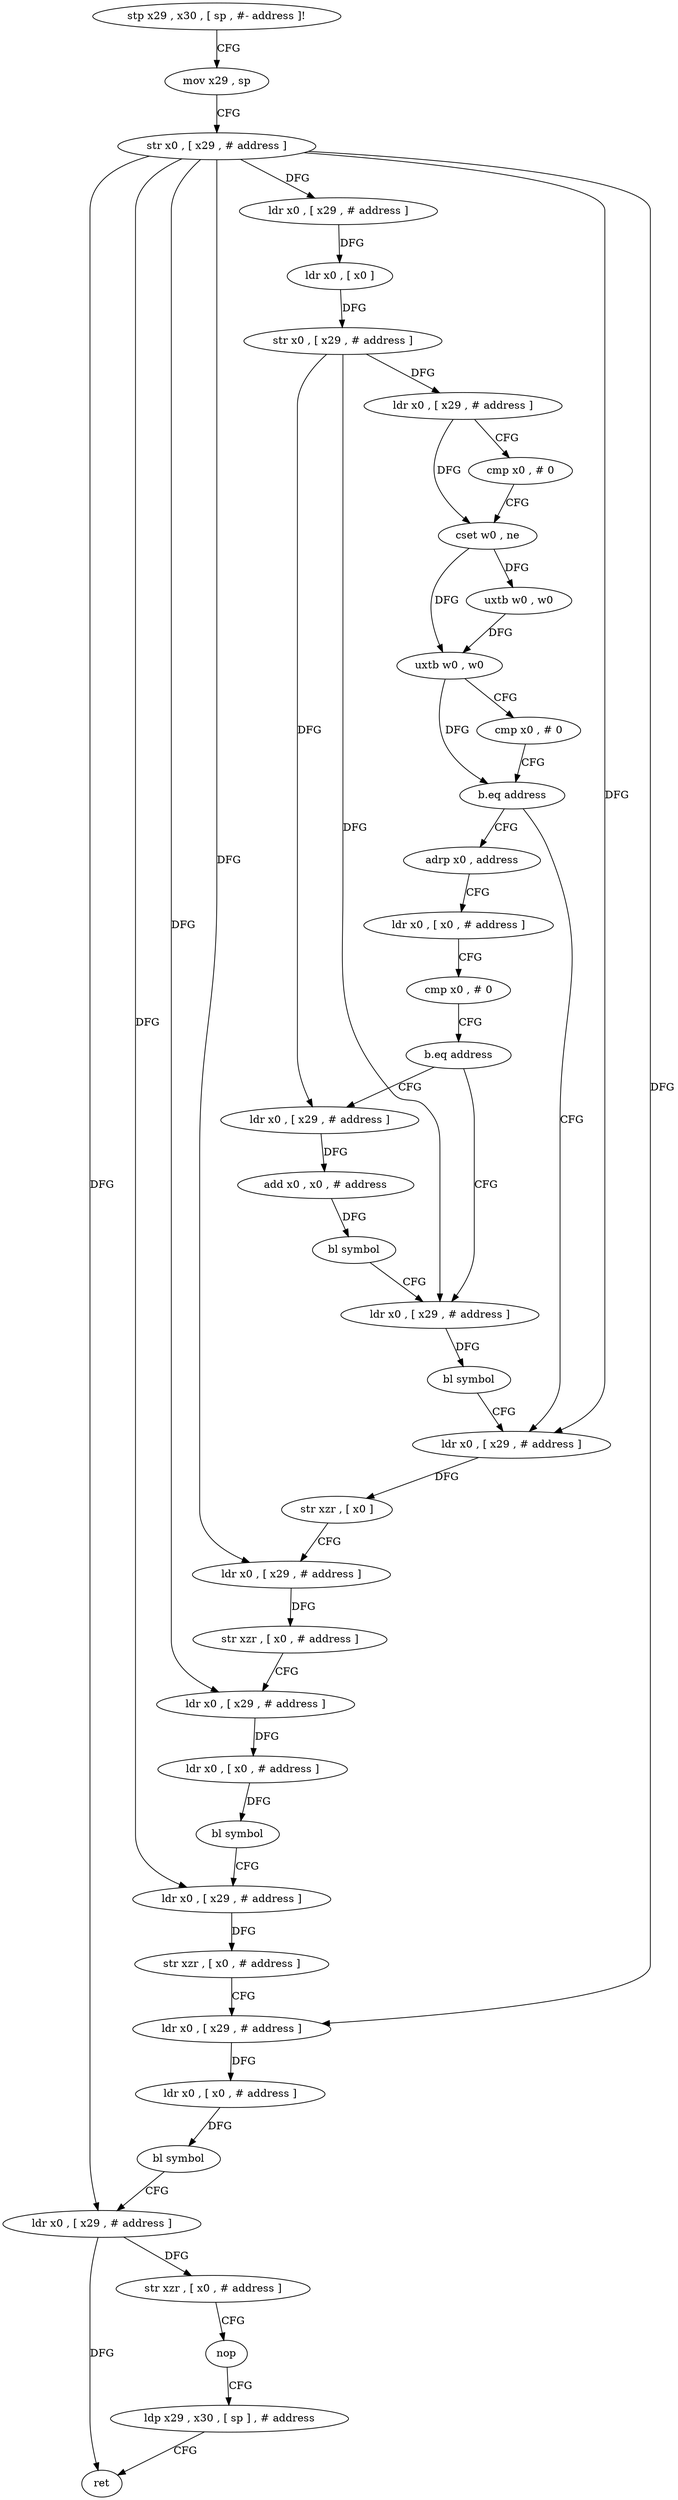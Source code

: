 digraph "func" {
"4263728" [label = "stp x29 , x30 , [ sp , #- address ]!" ]
"4263732" [label = "mov x29 , sp" ]
"4263736" [label = "str x0 , [ x29 , # address ]" ]
"4263740" [label = "ldr x0 , [ x29 , # address ]" ]
"4263744" [label = "ldr x0 , [ x0 ]" ]
"4263748" [label = "str x0 , [ x29 , # address ]" ]
"4263752" [label = "ldr x0 , [ x29 , # address ]" ]
"4263756" [label = "cmp x0 , # 0" ]
"4263760" [label = "cset w0 , ne" ]
"4263764" [label = "uxtb w0 , w0" ]
"4263768" [label = "uxtb w0 , w0" ]
"4263772" [label = "cmp x0 , # 0" ]
"4263776" [label = "b.eq address" ]
"4263816" [label = "ldr x0 , [ x29 , # address ]" ]
"4263780" [label = "adrp x0 , address" ]
"4263820" [label = "str xzr , [ x0 ]" ]
"4263824" [label = "ldr x0 , [ x29 , # address ]" ]
"4263828" [label = "str xzr , [ x0 , # address ]" ]
"4263832" [label = "ldr x0 , [ x29 , # address ]" ]
"4263836" [label = "ldr x0 , [ x0 , # address ]" ]
"4263840" [label = "bl symbol" ]
"4263844" [label = "ldr x0 , [ x29 , # address ]" ]
"4263848" [label = "str xzr , [ x0 , # address ]" ]
"4263852" [label = "ldr x0 , [ x29 , # address ]" ]
"4263856" [label = "ldr x0 , [ x0 , # address ]" ]
"4263860" [label = "bl symbol" ]
"4263864" [label = "ldr x0 , [ x29 , # address ]" ]
"4263868" [label = "str xzr , [ x0 , # address ]" ]
"4263872" [label = "nop" ]
"4263876" [label = "ldp x29 , x30 , [ sp ] , # address" ]
"4263880" [label = "ret" ]
"4263784" [label = "ldr x0 , [ x0 , # address ]" ]
"4263788" [label = "cmp x0 , # 0" ]
"4263792" [label = "b.eq address" ]
"4263808" [label = "ldr x0 , [ x29 , # address ]" ]
"4263796" [label = "ldr x0 , [ x29 , # address ]" ]
"4263812" [label = "bl symbol" ]
"4263800" [label = "add x0 , x0 , # address" ]
"4263804" [label = "bl symbol" ]
"4263728" -> "4263732" [ label = "CFG" ]
"4263732" -> "4263736" [ label = "CFG" ]
"4263736" -> "4263740" [ label = "DFG" ]
"4263736" -> "4263816" [ label = "DFG" ]
"4263736" -> "4263824" [ label = "DFG" ]
"4263736" -> "4263832" [ label = "DFG" ]
"4263736" -> "4263844" [ label = "DFG" ]
"4263736" -> "4263852" [ label = "DFG" ]
"4263736" -> "4263864" [ label = "DFG" ]
"4263740" -> "4263744" [ label = "DFG" ]
"4263744" -> "4263748" [ label = "DFG" ]
"4263748" -> "4263752" [ label = "DFG" ]
"4263748" -> "4263808" [ label = "DFG" ]
"4263748" -> "4263796" [ label = "DFG" ]
"4263752" -> "4263756" [ label = "CFG" ]
"4263752" -> "4263760" [ label = "DFG" ]
"4263756" -> "4263760" [ label = "CFG" ]
"4263760" -> "4263764" [ label = "DFG" ]
"4263760" -> "4263768" [ label = "DFG" ]
"4263764" -> "4263768" [ label = "DFG" ]
"4263768" -> "4263772" [ label = "CFG" ]
"4263768" -> "4263776" [ label = "DFG" ]
"4263772" -> "4263776" [ label = "CFG" ]
"4263776" -> "4263816" [ label = "CFG" ]
"4263776" -> "4263780" [ label = "CFG" ]
"4263816" -> "4263820" [ label = "DFG" ]
"4263780" -> "4263784" [ label = "CFG" ]
"4263820" -> "4263824" [ label = "CFG" ]
"4263824" -> "4263828" [ label = "DFG" ]
"4263828" -> "4263832" [ label = "CFG" ]
"4263832" -> "4263836" [ label = "DFG" ]
"4263836" -> "4263840" [ label = "DFG" ]
"4263840" -> "4263844" [ label = "CFG" ]
"4263844" -> "4263848" [ label = "DFG" ]
"4263848" -> "4263852" [ label = "CFG" ]
"4263852" -> "4263856" [ label = "DFG" ]
"4263856" -> "4263860" [ label = "DFG" ]
"4263860" -> "4263864" [ label = "CFG" ]
"4263864" -> "4263868" [ label = "DFG" ]
"4263864" -> "4263880" [ label = "DFG" ]
"4263868" -> "4263872" [ label = "CFG" ]
"4263872" -> "4263876" [ label = "CFG" ]
"4263876" -> "4263880" [ label = "CFG" ]
"4263784" -> "4263788" [ label = "CFG" ]
"4263788" -> "4263792" [ label = "CFG" ]
"4263792" -> "4263808" [ label = "CFG" ]
"4263792" -> "4263796" [ label = "CFG" ]
"4263808" -> "4263812" [ label = "DFG" ]
"4263796" -> "4263800" [ label = "DFG" ]
"4263812" -> "4263816" [ label = "CFG" ]
"4263800" -> "4263804" [ label = "DFG" ]
"4263804" -> "4263808" [ label = "CFG" ]
}
